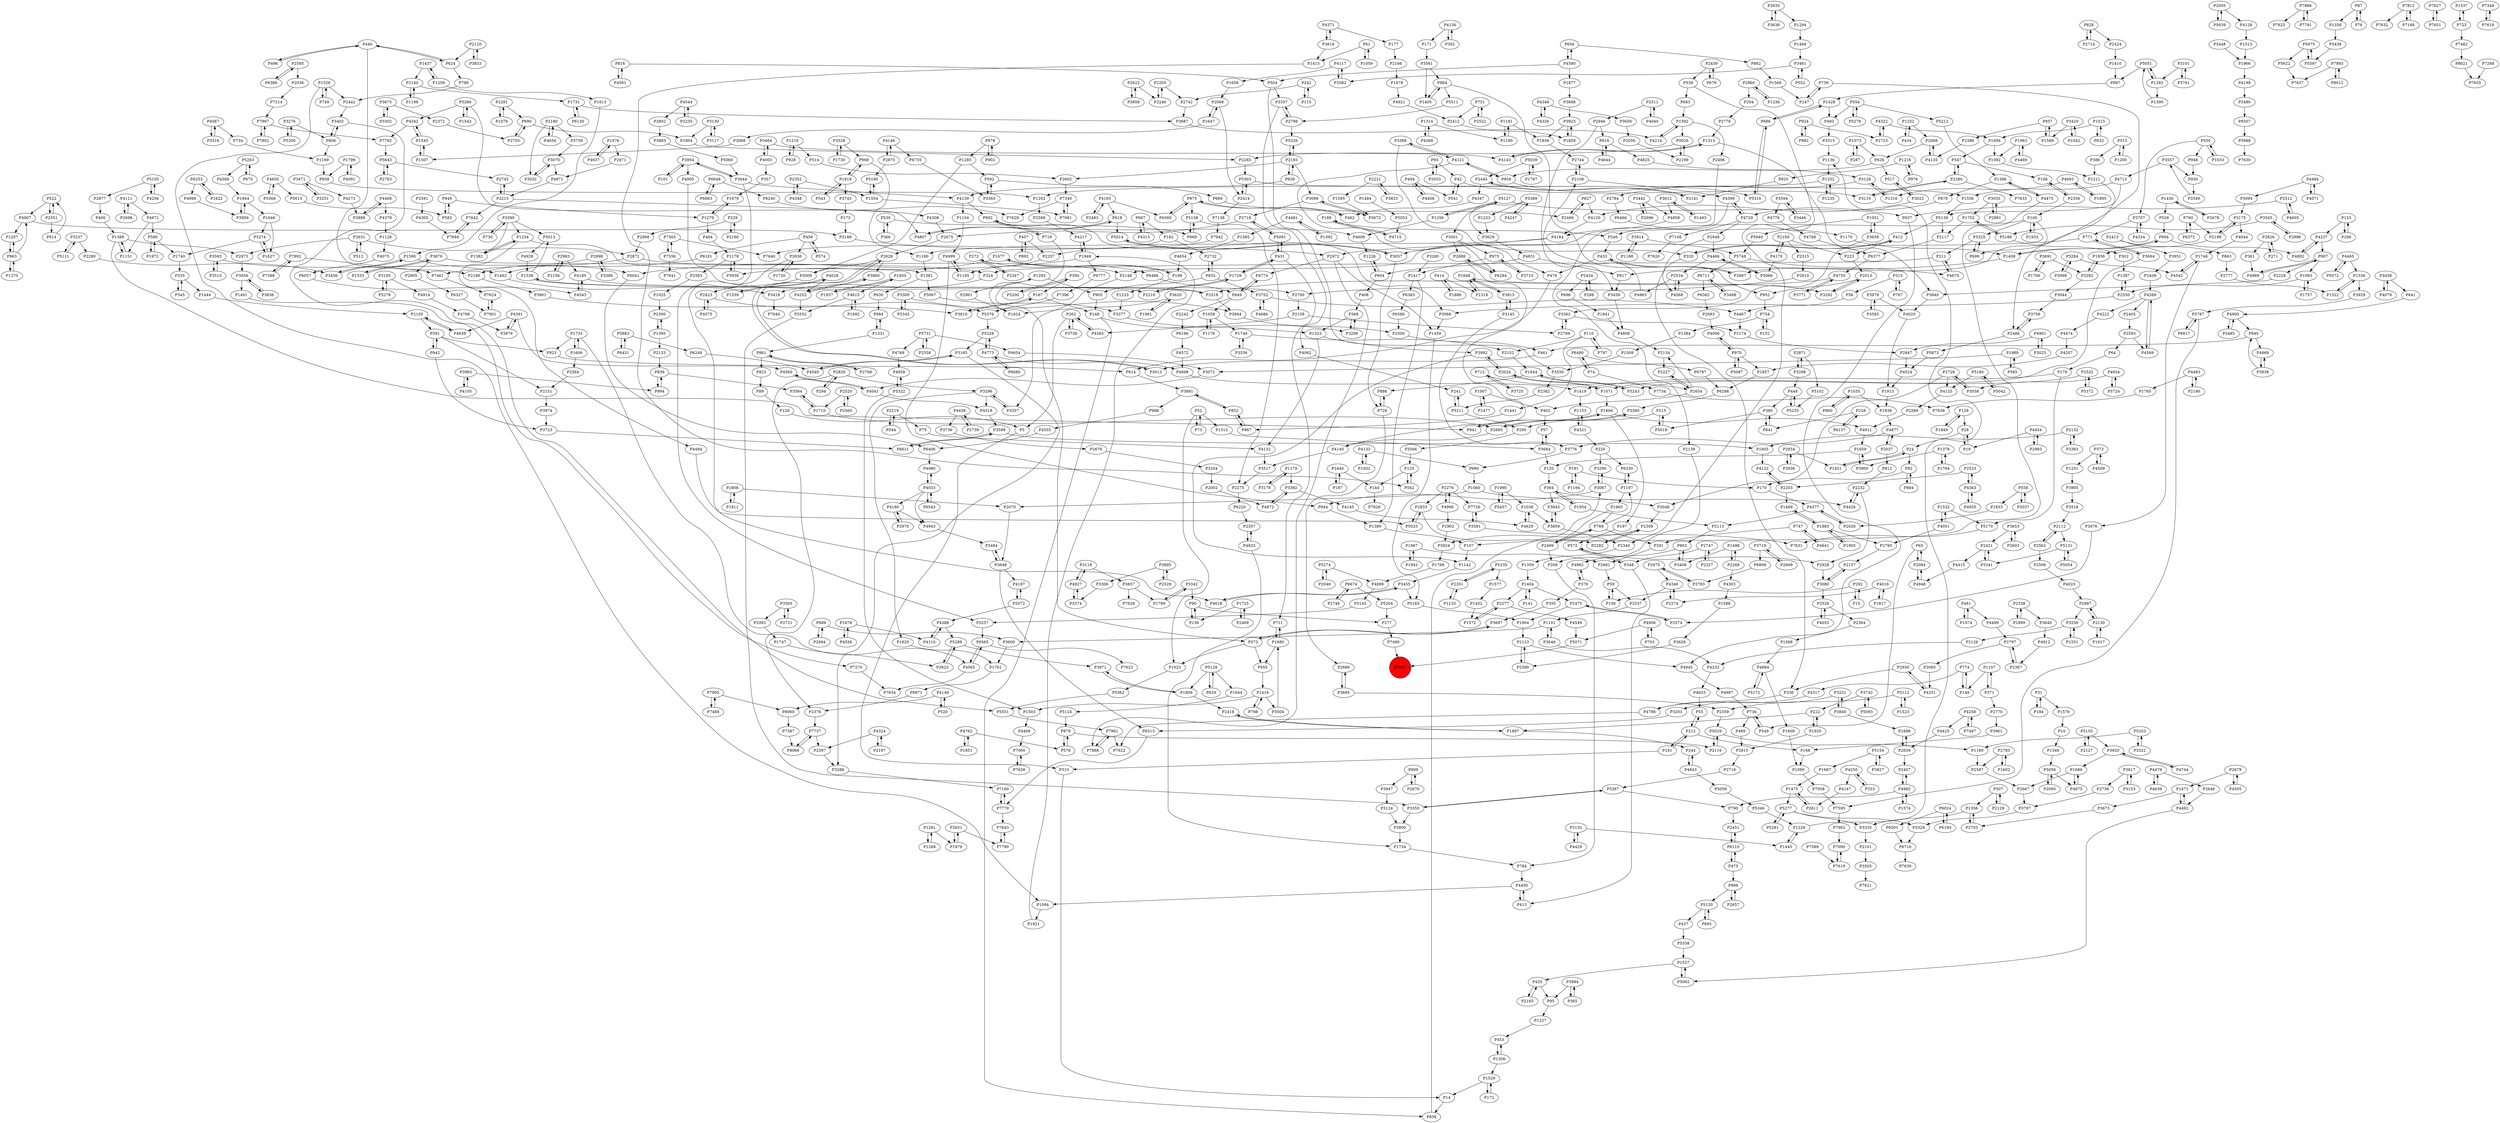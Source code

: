 digraph {
	P1428 -> P493
	P879 -> P2116
	P6507 -> P5988
	P1498 -> P3408
	P2442 -> P3402
	P968 -> P1180
	P4877 -> P2037
	P2072 -> P4197
	P2358 -> P100
	P1687 -> P1475
	P4962 -> P378
	P3761 -> P3101
	P1007 -> P2477
	P4133 -> P1932
	P4143 -> P1313
	P3992 -> P2024
	P2961 -> P1624
	P3165 -> P3288
	P504 -> P3337
	P89 -> P126
	P4466 -> P5066
	P5568 -> P4650
	P1223 -> P3629
	P1007 -> P402
	P839 -> P994
	P4321 -> P1153
	P1376 -> P1764
	P2523 -> P2203
	P2440 -> P144
	P4033 -> P4180
	P4197 -> P2072
	P2002 -> P4872
	P7901 -> P7624
	P1252 -> P434
	P14 -> P838
	P768 -> P1197
	P4020 -> P1913
	P504 -> P3550
	P1436 -> P526
	P3974 -> P3723
	P3857 -> P7628
	P2728 -> P4125
	P3648 -> P4197
	P4140 -> P3517
	P4871 -> P2215
	P2871 -> P3298
	P179 -> P5170
	P5062 -> P1527
	P1059 -> P61
	P4544 -> P2802
	P2930 -> P336
	P2108 -> P4399
	P481 -> P1074
	P3302 -> P3675
	P1322 -> P1536
	P1894 -> P197
	P335 -> P1444
	P2232 -> P2928
	P1993 -> P1757
	P4899 -> P5143
	P7905 -> P7488
	P3464 -> P4003
	P1731 -> P6130
	P2157 -> P3080
	P1809 -> P2418
	P420 -> P2165
	P2993 -> P4454
	P5087 -> P970
	P1404 -> P141
	P4831 -> P604
	P4117 -> P1658
	P1897 -> P2418
	P898 -> P2657
	P6298 -> P3380
	P1877 -> P3688
	P827 -> P2466
	P2551 -> P914
	P2423 -> P5376
	P2888 -> P6284
	P3504 -> P1680
	P1416 -> P3504
	P1605 -> P4122
	P4755 -> P3771
	P3594 -> P3446
	P728 -> P2666
	P618 -> P4807
	P3274 -> P1627
	P4349 -> P4326
	P2744 -> P2108
	P686 -> P5316
	P1710 -> P2695
	P5131 -> P5054
	P4650 -> P5568
	P3697 -> P573
	P912 -> P2232
	P4997 -> P736
	P2631 -> P2973
	P4637 -> P1976
	P4237 -> P907
	P3257 -> P6565
	P4575 -> P2423
	P1622 -> P6253
	P1734 -> P784
	P7340 -> P7629
	P1256 -> P4609
	P2414 -> P7138
	P5362 -> P5551
	P220 -> P3290
	P4798 -> P3879
	P4251 -> P2930
	P390 -> P167
	P2934 -> P1451
	P857 -> P2386
	P149 -> P774
	P320 -> P336
	P592 -> P669
	P100 -> P1933
	P952 -> P754
	P1058 -> P1748
	P2565 -> P2520
	P4481 -> P1585
	P2268 -> P1498
	P2340 -> P1359
	P2280 -> P547
	P2598 -> P4217
	P3442 -> P4858
	P4474 -> P4207
	P1259 -> P1437
	P4943 -> P3484
	P294 -> P2828
	P1725 -> P136
	P4524 -> P1913
	P3742 -> P5093
	P6586 -> P2500
	P4147 -> P2611
	P949 -> P1279
	P187 -> P2440
	P583 -> P949
	P6648 -> P6240
	P3418 -> P7644
	P2445 -> P2141
	P1576 -> P10
	P1316 -> P3128
	P630 -> P984
	P3455 -> P5165
	P4363 -> P2523
	P1857 -> P6298
	P5072 -> P4465
	P2005 -> P5639
	P4492 -> P1471
	P3390 -> P5013
	P3251 -> P3471
	P357 -> P1679
	P774 -> P4317
	P1659 -> P3900
	P1748 -> P2152
	P3938 -> P1178
	P1577 -> P1452
	P4773 -> P5228
	P573 -> P3697
	P541 -> P42
	P1281 -> P1979
	P2551 -> P522
	P4170 -> P2100
	P1181 -> P1839
	P1234 -> P1382
	P295 -> P3566
	P302 -> P1387
	P930 -> P3349
	P7734 -> P7636
	P15 -> P292
	P3448 -> P1966
	P3124 -> P3800
	P3836 -> P3056
	P4016 -> P2274
	P1532 -> P5170
	P469 -> P2815
	P1417 -> P1380
	P4149 -> P520
	P7886 -> P7625
	P4149 -> P8060
	P5066 -> P4466
	P3393 -> P1747
	P1627 -> P3274
	P6611 -> P3599
	P1382 -> P1234
	P6220 -> P2357
	P5059 -> P5346
	P924 -> P982
	P5552 -> P3355
	P768 -> P291
	P1405 -> P864
	P522 -> P4907
	P5200 -> P3276
	P771 -> P2972
	P1292 -> P1390
	P90 -> P136
	P580 -> P1972
	P2424 -> P1410
	P3566 -> P125
	P288 -> P2434
	P2282 -> P2308
	P712 -> P3725
	P390 -> P3200
	P7214 -> P7997
	P1107 -> P371
	P291 -> P2681
	P4388 -> P4110
	P3001 -> P6284
	P1617 -> P2130
	P2469 -> P1725
	P1268 -> P1281
	P4755 -> P2518
	P2783 -> P2587
	P2174 -> P2847
	P1094 -> P1921
	P2113 -> P803
	P1390 -> P5051
	P3044 -> P3756
	P4348 -> P2352
	P5105 -> P4256
	P3001 -> P2888
	P5015 -> P583
	P2611 -> P1475
	P1178 -> P2563
	P4185 -> P2700
	P82 -> P170
	P2117 -> P6377
	P624 -> P440
	P5975 -> P5622
	P924 -> P2723
	P2747 -> P348
	P958 -> P1202
	P4572 -> P4698
	P5154 -> P3827
	P2105 -> P591
	P4170 -> P5066
	P366 -> P530
	P1462 -> P3418
	P2875 -> P4146
	P1523 -> P5112
	P3374 -> P4927
	P153 -> P166
	P4436 -> P2739
	P4346 -> P2537
	P3710 -> P975
	P4945 -> P4997
	P2777 -> P1322
	P1895 -> P4693
	P909 -> P2670
	P2654 -> P2227
	P3035 -> P2891
	P5389 -> P4247
	P2180 -> P3032
	P3098 -> P2718
	P5883 -> P6249
	P695 -> P5120
	P4892 -> P4237
	P335 -> P345
	P7997 -> P7792
	P1073 -> P287
	P3833 -> P2120
	P5639 -> P2005
	P3594 -> P4776
	P3471 -> P4272
	P616 -> P4825
	P5731 -> P2558
	P2215 -> P4308
	P5 -> P310
	P7058 -> P7595
	P4774 -> P649
	P3771 -> P4755
	P3840 -> P3231
	P2718 -> P2675
	P2130 -> P2987
	P3480 -> P6507
	P2216 -> P1729
	P197 -> P572
	P1415 -> P542
	P5672 -> P3098
	P3256 -> P1551
	P573 -> P955
	P3617 -> P3153
	P414 -> P1886
	P2972 -> P1459
	P4033 -> P4080
	P1015 -> P1956
	P1748 -> P3536
	P1949 -> P6041
	P7997 -> P7802
	P4982 -> P2407
	P1252 -> P2069
	P3859 -> P2340
	P6383 -> P6586
	P1538 -> P5013
	P4580 -> P1877
	P4391 -> P3879
	P1015 -> P632
	P2523 -> P4363
	P1949 -> P6777
	P2973 -> P3056
	P3298 -> P448
	P2872 -> P1462
	P2439 -> P679
	P1170 -> P1408
	P1035 -> P860
	P3653 -> P2421
	P2522 -> P751
	P4877 -> P3776
	P3725 -> P712
	P892 -> P457
	P4222 -> P4474
	P1595 -> P5672
	P2558 -> P5731
	P7770 -> P7643
	P4565 -> P6565
	P1677 -> P199
	P3752 -> P4467
	P2308 -> P2282
	P6330 -> P1197
	P1176 -> P1058
	P28 -> P19
	P402 -> P57
	P144 -> P7626
	P3420 -> P1589
	P1545 -> P4342
	P5172 -> P4884
	P1226 -> P604
	P4321 -> P220
	P683 -> P1592
	P1408 -> P904
	P1416 -> P798
	P4091 -> P1799
	P6480 -> P74
	P790 -> P2451
	P1313 -> P4143
	P3485 -> P4900
	P768 -> P2499
	P3342 -> P90
	P1883 -> P1905
	P2698 -> P4111
	P526 -> P904
	P494 -> P4408
	P7396 -> P5376
	P1536 -> P1322
	P5266 -> P4807
	P7556 -> P7641
	P3743 -> P173
	P2205 -> P2742
	P5289 -> P3971
	P456 -> P6181
	P3838 -> P4869
	P4326 -> P4349
	P2277 -> P1572
	P970 -> P4006
	P546 -> P433
	P52 -> P1023
	P5988 -> P7630
	P878 -> P4729
	P2215 -> P7642
	P1452 -> P1572
	P2602 -> P7340
	P7812 -> P7632
	P692 -> P719
	P686 -> P1428
	P1624 -> P1293
	P948 -> P930
	P1285 -> P3009
	P4003 -> P357
	P6711 -> P3498
	P167 -> P3816
	P1313 -> P3940
	P3322 -> P5203
	P3827 -> P5154
	P5622 -> P7637
	P1169 -> P958
	P4322 -> P1956
	P220 -> P6330
	P5565 -> P592
	P5102 -> P5233
	P5975 -> P5597
	P1408 -> P817
	P5165 -> P1904
	P591 -> P942
	P4468 -> P3889
	P2550 -> P3066
	P2716 -> P3367
	P1503 -> P4409
	P1592 -> P5026
	P110 -> P797
	P1590 -> P3456
	P2587 -> P2667
	P24 -> P1451
	P1799 -> P4091
	P7627 -> P7651
	P5093 -> P3742
	P3561 -> P864
	P2414 -> P5303
	P4023 -> P2987
	P5180 -> P4125
	P2100 -> P223
	P3368 -> P4121
	P4927 -> P3118
	P1976 -> P4637
	P1648 -> P3815
	P3057 -> P728
	P4051 -> P2795
	P2190 -> P4483
	P754 -> P152
	P2520 -> P1710
	P1356 -> P3335
	P1356 -> P2703
	P4121 -> P3368
	P4121 -> P956
	P3900 -> P1659
	P6480 -> P6787
	P4481 -> P1392
	P988 -> P4555
	P1331 -> P984
	P2095 -> P5056
	P73 -> P52
	P5091 -> P431
	P3392 -> P4145
	P3128 -> P2784
	P4006 -> P970
	P3383 -> P2132
	P2407 -> P4982
	P3895 -> P2529
	P2072 -> P4388
	P550 -> P3707
	P2276 -> P2833
	P4122 -> P2203
	P550 -> P948
	P215 -> P5018
	P272 -> P2347
	P3456 -> P1590
	P3623 -> P5289
	P852 -> P867
	P3280 -> P1417
	P1179 -> P3178
	P364 -> P3048
	P1606 -> P1733
	P31 -> P184
	P7791 -> P7886
	P3296 -> P3357
	P2037 -> P4877
	P182 -> P2732
	P2180 -> P3759
	P1513 -> P1966
	P3446 -> P3594
	P1417 -> P6383
	P1035 -> P1838
	P558 -> P1833
	P4901 -> P3025
	P3402 -> P5551
	P199 -> P1677
	P1537 -> P723
	P6377 -> P4755
	P1820 -> P1761
	P4346 -> P2274
	P2738 -> P3797
	P4927 -> P3374
	P2126 -> P4233
	P3565 -> P3393
	P2140 -> P1731
	P624 -> P799
	P3646 -> P1101
	P1507 -> P1545
	P6560 -> P875
	P4670 -> P211
	P2675 -> P2628
	P3859 -> P3843
	P2165 -> P420
	P2315 -> P2810
	P262 -> P3738
	P1730 -> P3528
	P4469 -> P1963
	P1920 -> P222
	P2872 -> P2148
	P4252 -> P5552
	P6057 -> P4543
	P2357 -> P4833
	P861 -> P823
	P4540 -> P3165
	P4969 -> P907
	P4467 -> P2174
	P4475 -> P1396
	P3118 -> P3857
	P530 -> P969
	P433 -> P479
	P2971 -> P4871
	P2728 -> P3558
	P1256 -> P5127
	P3905 -> P3518
	P816 -> P4591
	P368 -> P1323
	P5303 -> P1556
	P7905 -> P8060
	P2802 -> P3883
	P2696 -> P3442
	P6253 -> P1622
	P6680 -> P4773
	P2300 -> P1395
	P1702 -> P5186
	P355 -> P3697
	P1731 -> P3687
	P4436 -> P3736
	P1819 -> P3743
	P7902 -> P7090
	P1768 -> P4899
	P2327 -> P2747
	P939 -> P2193
	P242 -> P2742
	P2703 -> P1356
	P816 -> P504
	P3117 -> P3130
	P5042 -> P5180
	P4776 -> P4768
	P1747 -> P3623
	P616 -> P4644
	P3067 -> P944
	P3282 -> P1836
	P5155 -> P3920
	P5111 -> P3237
	P2603 -> P3653
	P4105 -> P3983
	P2654 -> P2134
	P2718 -> P5091
	P3954 -> P101
	P8066 -> P7737
	P5284 -> P4542
	P6372 -> P760
	P1761 -> P6871
	P4825 -> P3128
	P4391 -> P4638
	P4999 -> P1195
	P4313 -> P667
	P3658 -> P3362
	P942 -> P591
	P1954 -> P364
	P1358 -> P5438
	P2134 -> P2227
	P3719 -> P6808
	P1259 -> P1613
	P2676 -> P3204
	P530 -> P366
	P2512 -> P4605
	P5190 -> P1554
	P292 -> P15
	P547 -> P186
	P3461 -> P552
	P1092 -> P1211
	P6777 -> P7396
	P1746 -> P4542
	P3646 -> P4233
	P799 -> P2442
	P1179 -> P3392
	P751 -> P2522
	P184 -> P31
	P1384 -> P1509
	P6674 -> P2746
	P2894 -> P689
	P128 -> P28
	P656 -> P862
	P3036 -> P1720
	P1389 -> P1151
	P3056 -> P1491
	P3616 -> P4371
	P4041 -> P4560
	P1692 -> P4615
	P1678 -> P4921
	P626 -> P517
	P2705 -> P690
	P1894 -> P941
	P4833 -> P1734
	P1961 -> P3620
	P739 -> P147
	P42 -> P3110
	P1235 -> P1332
	P4583 -> P262
	P2666 -> P3695
	P6431 -> P5883
	P440 -> P496
	P4125 -> P2589
	P1437 -> P2140
	P1471 -> P3673
	P554 -> P493
	P689 -> P3600
	P2423 -> P4575
	P277 -> P7490
	P3951 -> P2408
	P719 -> P573
	P1044 -> P5124
	P4556 -> P1676
	P5597 -> P5975
	P1509 -> P3550
	P4120 -> P4164
	P5112 -> P2359
	P3545 -> P2996
	P1658 -> P2068
	P4409 -> P7060
	P7160 -> P7770
	P87 -> P1358
	P448 -> P380
	P65 -> P549
	P3691 -> P1706
	P412 -> P223
	P4773 -> P6680
	P7565 -> P7556
	P4033 -> P4943
	P1956 -> P1092
	P862 -> P1566
	P378 -> P4962
	P8021 -> P7635
	P461 -> P3013
	P4256 -> P5105
	P1416 -> P1503
	P3947 -> P3124
	P3001 -> P975
	P7642 -> P7694
	P5748 -> P6711
	P861 -> P2768
	P74 -> P6480
	P3094 -> P3175
	P923 -> P614
	P3924 -> P1768
	P2563 -> P1025
	P1956 -> P547
	P728 -> P886
	P7812 -> P7168
	P3342 -> P1789
	P723 -> P7482
	P4633 -> P55
	P7348 -> P7618
	P5056 -> P4675
	P4484 -> P4071
	P7726 -> P3581
	P2628 -> P3860
	P1680 -> P711
	P2635 -> P3636
	P4544 -> P2235
	P5277 -> P3329
	P191 -> P1194
	P7888 -> P7961
	P5051 -> P997
	P4250 -> P253
	P2631 -> P512
	P52 -> P73
	P3110 -> P2280
	P3684 -> P120
	P2798 -> P3337
	P2280 -> P7633
	P1920 -> P2815
	P3961 -> P168
	P1468 -> P3461
	P5071 -> P7617
	P413 -> P4450
	P2975 -> P3783
	P5203 -> P1189
	P4128 -> P1513
	P365 -> P3984
	P5511 -> P2798
	P3292 -> P2013
	P5155 -> P2127
	P1559 -> P4028
	P4342 -> P7792
	P7886 -> P7791
	P3979 -> P3585
	P2180 -> P4656
	P736 -> P549
	P3175 -> P4044
	P2486 -> P5873
	P4075 -> P6057
	P10 -> P1349
	P734 -> P1169
	P4713 -> P1556
	P1498 -> P2268
	P4568 -> P2534
	P1733 -> P4565
	P3118 -> P4927
	P244 -> P4843
	P2158 -> P4583
	P2593 -> P64
	P4934 -> P3558
	P2739 -> P4436
	P3891 -> P988
	P2776 -> P1313
	P4347 -> P462
	P1060 -> P4426
	P2574 -> P2475
	P4269 -> P4222
	P4639 -> P4479
	P774 -> P149
	P841 -> P380
	P5091 -> P2718
	P515 -> P1200
	P5228 -> P4773
	P907 -> P4969
	P904 -> P4892
	P3857 -> P1789
	P6716 -> P7639
	P2898 -> P3386
	P2140 -> P1198
	P2622 -> P3958
	P4591 -> P816
	P3274 -> P1740
	P5281 -> P5277
	P1590 -> P1462
	P6513 -> P7770
	P6648 -> P6663
	P5731 -> P4769
	P2193 -> P3098
	P315 -> P56
	P5105 -> P2877
	P171 -> P3561
	P3983 -> P994
	P4858 -> P4164
	P186 -> P2358
	P3707 -> P4334
	P1107 -> P149
	P1285 -> P592
	P2593 -> P4569
	P2511 -> P2946
	P5438 -> P5597
	P5277 -> P5281
	P4565 -> P7634
	P5322 -> P1503
	P5724 -> P4934
	P4609 -> P1226
	P2483 -> P4165
	P2591 -> P4305
	P1445 -> P1229
	P2635 -> P1294
	P2589 -> P4911
	P4958 -> P5322
	P1197 -> P1965
	P3940 -> P4020
	P1236 -> P2960
	P4067 -> P3316
	P3080 -> P2157
	P4258 -> P4425
	P550 -> P1033
	P4807 -> P618
	P5029 -> P1189
	P4955 -> P4363
	P448 -> P5233
	P147 -> P739
	P1202 -> P2598
	P1679 -> P1279
	P2013 -> P952
	P3752 -> P4686
	P4040 -> P2511
	P3032 -> P3070
	P3367 -> P3355
	P543 -> P1819
	P6654 -> P3072
	P2828 -> P294
	P2714 -> P828
	P324 -> P3418
	P1729 -> P431
	P2987 -> P3256
	P4165 -> P6560
	P3237 -> P2290
	P5025 -> P2833
	P1180 -> P1381
	P994 -> P839
	P2352 -> P1554
	P3694 -> P5243
	P2421 -> P3341
	P93 -> P42
	P5056 -> P2095
	P1894 -> P4911
	P400 -> P1389
	P1294 -> P1468
	P1437 -> P1259
	P3984 -> P95
	P2987 -> P2130
	P3368 -> P320
	P3914 -> P5748
	P5112 -> P1523
	P3815 -> P1648
	P2268 -> P4303
	P1292 -> P5051
	P4041 -> P4318
	P2948 -> P4568
	P2386 -> P4135
	P860 -> P1035
	P1469 -> P1883
	P2500 -> P461
	P7556 -> P7565
	P626 -> P956
	P817 -> P3459
	P3653 -> P2603
	P100 -> P5325
	P2372 -> P2705
	P1989 -> P3072
	P2132 -> P1605
	P1326 -> P749
	P4247 -> P5389
	P784 -> P4450
	P3616 -> P1415
	P1306 -> P453
	P2667 -> P3797
	P4928 -> P1538
	P1538 -> P2518
	P6253 -> P4998
	P2197 -> P4324
	P3195 -> P4914
	P3066 -> P1459
	P2193 -> P939
	P1543 -> P5266
	P1648 -> P1318
	P3128 -> P1316
	P522 -> P2551
	P1451 -> P24
	P3067 -> P3290
	P76 -> P87
	P6466 -> P1170
	P1126 -> P4075
	P320 -> P412
	P591 -> P2151
	P4111 -> P2698
	P2562 -> P2112
	P573 -> P1023
	P5026 -> P2283
	P3458 -> P4079
	P3290 -> P3067
	P2960 -> P1236
	P1293 -> P905
	P3085 -> P4251
	P2198 -> P3175
	P2005 -> P4128
	P2351 -> P1133
	P1441 -> P867
	P315 -> P767
	P153 -> P4237
	P1104 -> P4999
	P978 -> P902
	P1181 -> P1190
	P2367 -> P2797
	P3377 -> P3206
	P3673 -> P2703
	P272 -> P6486
	P2405 -> P2593
	P3558 -> P2728
	P2024 -> P1071
	P1033 -> P550
	P2228 -> P3940
	P3956 -> P1944
	P456 -> P574
	P3025 -> P4901
	P2082 -> P4117
	P3687 -> P4214
	P2970 -> P4180
	P5051 -> P1292
	P4028 -> P4252
	P110 -> P2152
	P4494 -> P5025
	P939 -> P4139
	P1592 -> P2496
	P1323 -> P4132
	P4906 -> P5071
	P494 -> P541
	P1592 -> P4214
	P3825 -> P2221
	P2257 -> P1195
	P3057 -> P5014
	P5120 -> P695
	P949 -> P583
	P898 -> P5120
	P6817 -> P5787
	P7589 -> P7619
	P3296 -> P1820
	P3098 -> P5672
	P287 -> P1073
	P3876 -> P2905
	P2768 -> P861
	P2797 -> P2367
	P3505 -> P7621
	P1585 -> P4654
	P222 -> P1897
	P2679 -> P1471
	P4808 -> P2134
	P1545 -> P1507
	P2308 -> P3924
	P5211 -> P241
	P4907 -> P3188
	P3675 -> P2372
	P2100 -> P2315
	P2670 -> P909
	P2723 -> P4322
	P5389 -> P3629
	P2242 -> P6196
	P5014 -> P3057
	P4269 -> P2405
	P614 -> P3891
	P5139 -> P2117
	P3068 -> P1507
	P749 -> P1326
	P6130 -> P1731
	P1648 -> P3292
	P2678 -> P1436
	P592 -> P5565
	P970 -> P1857
	P2290 -> P3456
	P2048 -> P5274
	P3132 -> P1445
	P6871 -> P2376
	P1686 -> P4675
	P1151 -> P1389
	P3296 -> P4318
	P262 -> P4583
	P3876 -> P324
	P2024 -> P3992
	P4111 -> P4671
	P699 -> P5325
	P2068 -> P1647
	P803 -> P3408
	P3648 -> P3484
	P4569 -> P4269
	P6240 -> P7629
	P2783 -> P1602
	P1404 -> P2475
	P4901 -> P2847
	P120 -> P364
	P223 -> P2013
	P6711 -> P6362
	P4884 -> P5172
	P7270 -> P7634
	P2695 -> P4140
	P7268 -> P7635
	P606 -> P1169
	P3843 -> P3859
	P2960 -> P204
	P2518 -> P3944
	P1944 -> P3956
	P6041 -> P6406
	P5274 -> P2048
	P212 -> P55
	P4479 -> P4639
	P4003 -> P3464
	P2520 -> P2565
	P115 -> P242
	P3688 -> P3923
	P520 -> P4149
	P2518 -> P1538
	P56 -> P4467
	P3315 -> P1136
	P3695 -> P2666
	P6137 -> P228
	P166 -> P153
	P1967 -> P2681
	P7961 -> P7622
	P2639 -> P2407
	P606 -> P3402
	P507 -> P2129
	P4156 -> P171
	P679 -> P2439
	P3178 -> P1179
	P4729 -> P2948
	P2795 -> P2157
	P3640 -> P4912
	P4233 -> P4633
	P2550 -> P1387
	P4912 -> P2367
	P3599 -> P6611
	P310 -> P14
	P747 -> P4641
	P204 -> P2776
	P7694 -> P7642
	P2186 -> P3901
	P3617 -> P2738
	P1972 -> P580
	P1532 -> P4051
	P4146 -> P6735
	P969 -> P5138
	P2508 -> P4023
	P7061 -> P7340
	P852 -> P3891
	P211 -> P4670
	P1189 -> P2587
	P3101 -> P3761
	P5124 -> P879
	P5940 -> P5748
	P4914 -> P4798
	P75 -> P4132
	P1190 -> P1181
	P5873 -> P4524
	P1211 -> P2486
	P4067 -> P734
	P1921 -> P1949
	P3188 -> P2972
	P1315 -> P3684
	P4483 -> P1765
	P2219 -> P544
	P667 -> P182
	P760 -> P2198
	P6110 -> P475
	P1234 -> P4494
	P2108 -> P2744
	P3237 -> P5111
	P3282 -> P3044
	P172 -> P1529
	P554 -> P5279
	P3048 -> P2308
	P3195 -> P5278
	P2946 -> P3459
	P4408 -> P494
	P1646 -> P3274
	P95 -> P1227
	P604 -> P1226
	P574 -> P456
	P3691 -> P3282
	P3620 -> P1624
	P3838 -> P840
	P618 -> P5014
	P6565 -> P4565
	P840 -> P461
	P515 -> P386
	P2534 -> P4568
	P1574 -> P4982
	P4053 -> P2526
	P1804 -> P2283
	P1234 -> P1381
	P5211 -> P295
	P1746 -> P3076
	P2534 -> P4963
	P6110 -> P2451
	P7892 -> P7388
	P2084 -> P65
	P723 -> P1537
	P4729 -> P4399
	P52 -> P1315
	P5154 -> P1687
	P5289 -> P3623
	P2130 -> P1617
	P364 -> P1954
	P2763 -> P5643
	P2679 -> P4505
	P3362 -> P2769
	P253 -> P4250
	P3883 -> P5060
	P2056 -> P2199
	P5128 -> P1044
	P2440 -> P187
	P1101 -> P3600
	P2227 -> P2654
	P2439 -> P539
	P3891 -> P852
	P408 -> P368
	P1937 -> P1850
	P42 -> P541
	P1251 -> P3905
	P3564 -> P1710
	P875 -> P462
	P2221 -> P1595
	P4121 -> P479
	P1551 -> P3256
	P3329 -> P6716
	P3022 -> P4120
	P1965 -> P768
	P1963 -> P4469
	P5060 -> P3644
	P414 -> P1318
	P3581 -> P7726
	P1153 -> P4321
	P3517 -> P2275
	P4117 -> P2082
	P2123 -> P4945
	P126 -> P5
	P2120 -> P624
	P364 -> P3843
	P2198 -> P1836
	P5243 -> P1644
	P914 -> P522
	P547 -> P2280
	P3130 -> P1804
	P7060 -> P7638
	P179 -> P1419
	P984 -> P1331
	P4199 -> P3480
	P864 -> P5511
	P4214 -> P1592
	P1227 -> P453
	P1071 -> P1894
	P7482 -> P8021
	P1572 -> P2277
	P1216 -> P925
	P3984 -> P365
	P4650 -> P5015
	P689 -> P2894
	P110 -> P1441
	P2026 -> P4377
	P2193 -> P2602
	P907 -> P1993
	P580 -> P1740
	P1789 -> P3342
	P59 -> P2537
	P215 -> P295
	P7497 -> P4258
	P371 -> P2770
	P5026 -> P2199
	P2105 -> P4638
	P1904 -> P2123
	P496 -> P440
	P2123 -> P2390
	P4549 -> P5071
	P1306 -> P1529
	P649 -> P2242
	P3923 -> P1839
	P907 -> P2228
	P909 -> P3947
	P3341 -> P2421
	P823 -> P89
	P3013 -> P2628
	P4644 -> P616
	P101 -> P3954
	P5278 -> P3195
	P453 -> P1306
	P1396 -> P4475
	P2828 -> P2376
	P2274 -> P4346
	P2445 -> P4347
	P857 -> P1589
	P5186 -> P1702
	P2975 -> P4346
	P3889 -> P4468
	P4768 -> P6377
	P3357 -> P3296
	P4139 -> P692
	P1527 -> P5062
	P7595 -> P7902
	P4145 -> P4629
	P7387 -> P8066
	P4638 -> P2105
	P82 -> P884
	P1419 -> P1153
	P3600 -> P1761
	P5322 -> P4958
	P2486 -> P3756
	P5372 -> P2532
	P3929 -> P5787
	P7090 -> P7619
	P1849 -> P128
	P2364 -> P1568
	P2408 -> P4269
	P4454 -> P2993
	P1644 -> P886
	P4165 -> P618
	P4499 -> P2797
	P3528 -> P1730
	P649 -> P1058
	P2276 -> P7726
	P3515 -> P3593
	P4831 -> P817
	P5316 -> P686
	P2376 -> P7737
	P4693 -> P1895
	P1676 -> P4110
	P4963 -> P2108
	P3355 -> P3367
	P2466 -> P827
	P4371 -> P177
	P1609 -> P1090
	P798 -> P1416
	P1195 -> P4999
	P1527 -> P420
	P902 -> P978
	P1090 -> P7058
	P2412 -> P1859
	P1680 -> P955
	P2156 -> P2983
	P1932 -> P4133
	P667 -> P4313
	P1025 -> P2300
	P3256 -> P2126
	P4080 -> P4033
	P6735 -> P5565
	P3719 -> P2669
	P1178 -> P3938
	P5186 -> P302
	P3200 -> P390
	P5787 -> P7595
	P4399 -> P2138
	P2810 -> P2700
	P1886 -> P414
	P7892 -> P7461
	P4905 -> P2216
	P3536 -> P1748
	P1566 -> P147
	P2871 -> P5102
	P6386 -> P2585
	P440 -> P624
	P1293 -> P2961
	P4305 -> P7694
	P7624 -> P7901
	P730 -> P3390
	P703 -> P4906
	P1136 -> P1332
	P3658 -> P1051
	P177 -> P2166
	P3612 -> P1493
	P475 -> P898
	P692 -> P4609
	P5389 -> P1223
	P7490 -> P7617
	P956 -> P5316
	P2421 -> P4415
	P8060 -> P7387
	P4342 -> P1545
	P4318 -> P3599
	P5228 -> P3165
	P3684 -> P57
	P4729 -> P7108
	P371 -> P1107
	P4990 -> P2276
	P1436 -> P2678
	P4872 -> P3392
	P4207 -> P1857
	P241 -> P5211
	P2215 -> P2745
	P348 -> P572
	P2826 -> P361
	P3076 -> P2574
	P1207 -> P963
	P879 -> P578
	P475 -> P6110
	P2359 -> P5029
	P3979 -> P4020
	P2877 -> P400
	P2695 -> P3380
	P3498 -> P6711
	P1954 -> P2113
	P3944 -> P2500
	P457 -> P892
	P4165 -> P2483
	P2646 -> P4492
	P4272 -> P3889
	P1395 -> P2133
	P4686 -> P3752
	P1979 -> P2651
	P760 -> P6372
	P1060 -> P2070
	P457 -> P2257
	P5274 -> P4899
	P2100 -> P4170
	P3145 -> P3776
	P1051 -> P5940
	P2833 -> P2282
	P348 -> P413
	P1318 -> P1648
	P1229 -> P1445
	P7651 -> P7627
	P2669 -> P3719
	P1133 -> P2351
	P1729 -> P2216
	P188 -> P546
	P4258 -> P7497
	P3080 -> P2526
	P4454 -> P19
	P1554 -> P5190
	P1799 -> P958
	P4164 -> P1180
	P3971 -> P1809
	P1710 -> P3564
	P2972 -> P7888
	P3392 -> P4872
	P3362 -> P2174
	P1993 -> P2550
	P1038 -> P4629
	P2833 -> P5025
	P2281 -> P1078
	P4786 -> P7622
	P6196 -> P4572
	P5131 -> P3341
	P2276 -> P4990
	P6543 -> P4033
	P1556 -> P5139
	P1381 -> P630
	P3204 -> P2002
	P3035 -> P1702
	P5279 -> P554
	P4252 -> P3860
	P2203 -> P4122
	P188 -> P4715
	P1787 -> P5039
	P905 -> P148
	P1613 -> P1590
	P4349 -> P3656
	P2148 -> P3357
	P5138 -> P2275
	P1859 -> P3923
	P933 -> P2732
	P1491 -> P7270
	P7893 -> P8012
	P4998 -> P3956
	P2887 -> P433
	P6193 -> P6024
	P1326 -> P1094
	P2203 -> P1469
	P2728 -> P3048
	P797 -> P110
	P368 -> P3206
	P373 -> P1251
	P3557 -> P4713
	P554 -> P5212
	P6406 -> P4080
	P2742 -> P3687
	P4589 -> P1944
	P5053 -> P4715
	P1942 -> P1967
	P4921 -> P2412
	P4016 -> P1817
	P4629 -> P1038
	P2280 -> P3110
	P6024 -> P6501
	P2397 -> P3288
	P199 -> P1233
	P2905 -> P6327
	P5338 -> P1527
	P2496 -> P2148
	P2151 -> P3974
	P2537 -> P1101
	P336 -> P4786
	P944 -> P1380
	P59 -> P156
	P3153 -> P3617
	P978 -> P1285
	P4250 -> P4147
	P1197 -> P6330
	P3675 -> P3302
	P4615 -> P1692
	P4071 -> P4484
	P1475 -> P2611
	P2902 -> P3924
	P2221 -> P3825
	P3231 -> P3203
	P3459 -> P4808
	P2084 -> P4948
	P963 -> P4907
	P656 -> P4580
	P3471 -> P3251
	P61 -> P1415
	P4324 -> P2397
	P3300 -> P5345
	P2948 -> P4466
	P1602 -> P2783
	P544 -> P2219
	P3742 -> P222
	P4907 -> P1207
	P5263 -> P4589
	P1194 -> P191
	P2132 -> P3383
	P3694 -> P771
	P3561 -> P1405
	P3518 -> P2112
	P3072 -> P4041
	P1725 -> P2469
	P1216 -> P976
	P464 -> P1178
	P3288 -> P7160
	P2138 -> P208
	P2983 -> P2156
	P1765 -> P7636
	P19 -> P28
	P4948 -> P2084
	P2972 -> P4774
	P2499 -> P208
	P433 -> P2887
	P514 -> P2602
	P7618 -> P7348
	P6808 -> P3783
	P170 -> P4377
	P7802 -> P7997
	P3402 -> P606
	P3901 -> P3816
	P1808 -> P2070
	P1380 -> P107
	P1976 -> P2971
	P3276 -> P606
	P690 -> P2705
	P747 -> P291
	P4466 -> P2534
	P125 -> P144
	P1811 -> P1808
	P1314 -> P4368
	P3367 -> P790
	P1323 -> P3992
	P228 -> P841
	P1270 -> P963
	P4671 -> P1151
	P373 -> P4509
	P5263 -> P675
	P2112 -> P2562
	P1392 -> P4481
	P4505 -> P2679
	P2928 -> P3080
	P4133 -> P980
	P2526 -> P2364
	P3380 -> P2695
	P4560 -> P4041
	P1819 -> P543
	P1588 -> P3626
	P173 -> P3188
	P1071 -> P2024
	P2564 -> P2151
	P3876 -> P1533
	P7643 -> P7790
	P3629 -> P4831
	P4843 -> P5059
	P4180 -> P2970
	P968 -> P1819
	P2070 -> P3648
	P7792 -> P5643
	P7488 -> P7905
	P479 -> P614
	P7961 -> P7888
	P3355 -> P3800
	P3484 -> P3648
	P803 -> P4962
	P1210 -> P928
	P345 -> P335
	P2746 -> P6674
	P2347 -> P272
	P2275 -> P6220
	P2129 -> P507
	P57 -> P3684
	P3626 -> P2390
	P4450 -> P1094
	P1990 -> P5457
	P1702 -> P2117
	P4363 -> P4955
	P7138 -> P7942
	P980 -> P1060
	P5643 -> P2763
	P3455 -> P4618
	P976 -> P1216
	P4051 -> P1532
	P2654 -> P402
	P2770 -> P3961
	P3759 -> P3070
	P637 -> P4945
	P4618 -> P3455
	P431 -> P5091
	P517 -> P3022
	P572 -> P2928
	P1389 -> P941
	P2585 -> P2036
	P4906 -> P703
	P1038 -> P3859
	P2160 -> P229
	P2338 -> P1899
	P1389 -> P2973
	P440 -> P2186
	P3656 -> P2056
	P211 -> P324
	P928 -> P1210
	P136 -> P90
	P1078 -> P2281
	P875 -> P5138
	P1529 -> P14
	P5143 -> P3257
	P4483 -> P2190
	P55 -> P212
	P4656 -> P2180
	P222 -> P1920
	P3316 -> P4067
	P3840 -> P1688
	P93 -> P2053
	P378 -> P355
	P632 -> P1015
	P2732 -> P933
	P456 -> P3036
	P181 -> P310
	P3860 -> P4252
	P4615 -> P5552
	P591 -> P923
	P1074 -> P481
	P2036 -> P7214
	P2451 -> P6110
	P5325 -> P699
	P1850 -> P4615
	P2037 -> P912
	P1966 -> P4199
	P982 -> P924
	P5127 -> P637
	P4654 -> P199
	P31 -> P1576
	P3958 -> P2622
	P4033 -> P6543
	P3783 -> P2975
	P975 -> P1417
	P181 -> P212
	P167 -> P148
	P3442 -> P2696
	P4426 -> P2232
	P828 -> P2424
	P2828 -> P3296
	P242 -> P115
	P4399 -> P4729
	P2141 -> P2445
	P2747 -> P2327
	P4425 -> P2639
	P1676 -> P4556
	P4492 -> P5062
	P2631 -> P2872
	P4773 -> P4698
	P2700 -> P2158
	P3895 -> P3306
	P578 -> P879
	P4999 -> P944
	P5128 -> P1809
	P191 -> P170
	P4377 -> P2113
	P5376 -> P5228
	P3206 -> P368
	P2477 -> P1007
	P970 -> P5087
	P1647 -> P3068
	P5039 -> P1787
	P493 -> P3315
	P5643 -> P2745
	P754 -> P1384
	P558 -> P5037
	P4990 -> P2902
	P4237 -> P4892
	P228 -> P6137
	P1475 -> P5277
	P1200 -> P515
	P5139 -> P412
	P1410 -> P997
	P2934 -> P2936
	P431 -> P1729
	P4371 -> P3616
	P2219 -> P75
	P3776 -> P980
	P712 -> P2654
	P229 -> P2968
	P3276 -> P5200
	P2681 -> P59
	P2382 -> P5211
	P3620 -> P1961
	P827 -> P4120
	P696 -> P1841
	P5277 -> P3335
	P5748 -> P4670
	P5266 -> P1543
	P2277 -> P4549
	P2352 -> P4348
	P3914 -> P1188
	P4217 -> P1949
	P1493 -> P3612
	P933 -> P3752
	P5120 -> P437
	P3009 -> P2423
	P1897 -> P244
	P2499 -> P768
	P2532 -> P5372
	P128 -> P1849
	P262 -> P5
	P4671 -> P580
	P1706 -> P3691
	P1188 -> P3914
	P5029 -> P2116
	P5203 -> P3322
	P875 -> P6560
	P6362 -> P2093
	P380 -> P841
	P3723 -> P6611
	P3644 -> P3954
	P3738 -> P262
	P1808 -> P1811
	P2390 -> P2123
	P6284 -> P2888
	P2797 -> P3085
	P2511 -> P4040
	P3923 -> P1859
	P5037 -> P558
	P863 -> P2777
	P955 -> P1416
	P736 -> P469
	P168 -> P1090
	P5180 -> P5042
	P4269 -> P4569
	P4475 -> P107
	P975 -> P3710
	P2968 -> P2872
	P1883 -> P1469
	P5335 -> P1577
	P3130 -> P3117
	P1042 -> P3420
	P3557 -> P930
	P4465 -> P1536
	P3056 -> P3836
	P437 -> P5338
	P1644 -> P5243
	P5039 -> P2445
	P7565 -> P7640
	P5226 -> P2193
	P1764 -> P1376
	P4641 -> P747
	P4698 -> P1419
	P2826 -> P271
	P3337 -> P2798
	P1331 -> P861
	P4833 -> P2357
	P3458 -> P641
	P1332 -> P1235
	P2651 -> P7790
	P5266 -> P4342
	P3165 -> P4540
	P3644 -> P3257
	P4079 -> P3458
	P3593 -> P6041
	P412 -> P320
	P3581 -> P7631
	P1836 -> P3282
	P3998 -> P5284
	P1905 -> P1883
	P1963 -> P1092
	P1568 -> P4884
	P767 -> P315
	P2628 -> P3013
	P1051 -> P3658
	P539 -> P2340
	P884 -> P82
	P8012 -> P7893
	P1381 -> P5067
	P3464 -> P4143
	P3175 -> P2198
	P4982 -> P790
	P1933 -> P100
	P3800 -> P1734
	P1733 -> P923
	P2205 -> P2246
	P6327 -> P7901
	P5067 -> P3377
	P3420 -> P1042
	P4715 -> P188
	P549 -> P736
	P4843 -> P244
	P156 -> P59
	P2069 -> P626
	P7108 -> P7620
	P4164 -> P3057
	P2946 -> P616
	P4377 -> P2026
	P87 -> P76
	P649 -> P4774
	P2622 -> P2246
	P4388 -> P5289
	P3593 -> P3515
	P3585 -> P3979
	P1332 -> P1202
	P3797 -> P3329
	P1326 -> P2442
	P2898 -> P2186
	P5284 -> P3998
	P669 -> P2466
	P271 -> P2826
	P1688 -> P2639
	P4110 -> P4388
	P2120 -> P3833
	P1817 -> P4016
	P1428 -> P686
	P4744 -> P3920
	P2013 -> P3292
	P2116 -> P5029
	P3036 -> P4618
	P840 -> P4869
	P4185 -> P4543
	P4605 -> P2512
	P1733 -> P1606
	P2413 -> P3951
	P1659 -> P120
	P229 -> P2160
	P1965 -> P2499
	P4139 -> P1104
	P2936 -> P2934
	P4391 -> P4560
	P1349 -> P5056
	P4303 -> P1588
	P2358 -> P186
	P2127 -> P5155
	P4675 -> P1686
	P7461 -> P7624
	P6181 -> P7461
	P5018 -> P215
	P3992 -> P1142
	P1210 -> P514
	P1589 -> P857
	P3599 -> P1605
	P2875 -> P5190
	P3612 -> P4858
	P771 -> P3694
	P1833 -> P2026
	P392 -> P4156
	P2246 -> P2205
	P4135 -> P2069
	P1529 -> P172
	P1484 -> P5053
	P5325 -> P211
	P1459 -> P5165
	P1536 -> P3929
	P462 -> P875
	P839 -> P3564
	P6486 -> P649
	P1819 -> P968
	P1396 -> P878
	P3335 -> P2101
	P2562 -> P2508
	P4869 -> P3838
	P3132 -> P4429
	P3386 -> P2898
	P100 -> P699
	P2532 -> P1071
	P552 -> P3461
	P2585 -> P6386
	P512 -> P2631
	P3816 -> P167
	P997 -> P1428
	P5127 -> P3001
	P107 -> P1142
	P2283 -> P5303
	P7737 -> P8066
	P420 -> P95
	P380 -> P5018
	P572 -> P348
	P3954 -> P3644
	P1142 -> P3455
	P6663 -> P6648
	P5233 -> P448
	P208 -> P784
	P4543 -> P4185
	P7340 -> P7061
	P3736 -> P2676
	P2526 -> P4053
	P3408 -> P803
	P3390 -> P730
	P1058 -> P1176
	P1314 -> P1190
	P3298 -> P2871
	P4934 -> P5724
	P3879 -> P4391
	P838 -> P3067
	P292 -> P156
	P2351 -> P5335
	P5335 -> P2351
	P963 -> P1207
	P4429 -> P3132
	P1851 -> P4762
	P4180 -> P4943
	P4132 -> P3517
	P1757 -> P1993
	P2199 -> P5026
	P2152 -> P1644
	P1990 -> P1038
	P4479 -> P2646
	P5346 -> P1229
	P100 -> P546
	P3337 -> P4062
	P1554 -> P7061
	P4334 -> P3707
	P1838 -> P4877
	P386 -> P1211
	P3545 -> P5186
	P65 -> P2084
	P2434 -> P696
	P7893 -> P7637
	P2053 -> P93
	P4509 -> P373
	P2651 -> P1979
	P4542 -> P1746
	P1841 -> P4808
	P4415 -> P4948
	P434 -> P1252
	P5013 -> P4928
	P2888 -> P4140
	P3145 -> P3815
	P5127 -> P1256
	P74 -> P7734
	P5212 -> P1396
	P864 -> P1405
	P28 -> P24
	P148 -> P1323
	P1101 -> P3646
	P4911 -> P1659
	P3101 -> P1292
	P1606 -> P2564
	P3550 -> P2382
	P4762 -> P1851
	P4982 -> P1574
	P3565 -> P2721
	P1404 -> P2277
	P690 -> P1804
	P2996 -> P3545
	P4762 -> P578
	P7638 -> P7060
	P2983 -> P4185
	P4580 -> P656
	P2475 -> P2574
	P2413 -> P863
	P7770 -> P7160
	P629 -> P5128
	P4468 -> P4379
	P5204 -> P277
	P3815 -> P3145
	P61 -> P1059
	P3954 -> P4905
	P4146 -> P2875
	P1949 -> P4217
	P1677 -> P3938
	P4484 -> P3094
	P3528 -> P968
	P2639 -> P1688
	P3390 -> P1382
	P2101 -> P3505
	P361 -> P4969
	P1198 -> P2140
	P2166 -> P1678
	P4580 -> P504
	P4693 -> P1316
	P2798 -> P5226
	P5303 -> P2414
	P2930 -> P4251
	P7737 -> P2397
	P152 -> P754
	P2769 -> P3362
	P4450 -> P413
	P5457 -> P1990
	P2158 -> P2769
	P7942 -> P7640
	P7619 -> P7090
	P1387 -> P2550
	P7790 -> P7643
	P5054 -> P5131
	P3707 -> P771
	P6674 -> P5204
	P1395 -> P2300
	P4465 -> P5072
	P4322 -> P2723
	P3983 -> P4105
	P507 -> P1356
	P5787 -> P6817
	P751 -> P2412
	P2338 -> P3640
	P4156 -> P392
	P1646 -> P1627
	P4324 -> P2197
	P1229 -> P1136
	P942 -> P3723
	P4379 -> P1126
	P5883 -> P6431
	P2847 -> P4524
	P1359 -> P1404
	P1279 -> P464
	P3756 -> P2486
	P6249 -> P4540
	P692 -> P3066
	P4368 -> P1314
	P1533 -> P3876
	P4900 -> P3485
	P2891 -> P3035
	P148 -> P838
	P1883 -> P2795
	P3022 -> P517
	P212 -> P181
	P3636 -> P2635
	P2068 -> P2414
	P4062 -> P241
	P1899 -> P2338
	P4317 -> P4786
	P2529 -> P3895
	P3644 -> P4139
	P2232 -> P4426
	P539 -> P683
	P1809 -> P3971
	P542 -> P125
	P431 -> P711
	P1233 -> P3377
	P1740 -> P335
	P675 -> P5263
	P3349 -> P3557
	P6024 -> P6193
	P963 -> P1270
	P2721 -> P3565
	P2657 -> P898
	P1281 -> P1268
	P2475 -> P1904
	P3461 -> P2082
	P3920 -> P1686
	P1279 -> P1679
	P2418 -> P1897
	P3695 -> P2359
	P4555 -> P6406
	P182 -> P2257
	P2193 -> P5226
	P2784 -> P6466
	P739 -> P2887
	P4769 -> P4958
	P5170 -> P7631
	P864 -> P952
	P2112 -> P5131
	P4900 -> P840
	P481 -> P4499
	P90 -> P277
	P1686 -> P2667
	P2093 -> P4006
	P1647 -> P2068
	P64 -> P179
	P6501 -> P6716
	P3070 -> P3032
	P3231 -> P3840
	P24 -> P82
	P1720 -> P3036
	P933 -> P905
	P2815 -> P2716
	P1839 -> P2744
	P886 -> P728
	P1471 -> P4492
	P3390 -> P1234
	P4028 -> P1559
	P7168 -> P7812
	P6787 -> P6298
	P4044 -> P1746
	P719 -> P692
	P5128 -> P629
	P2434 -> P288
	P925 -> P2141
	P828 -> P2714
	P2235 -> P4544
	P4713 -> P5139
	P1989 -> P585
	P2745 -> P2215
	P2512 -> P637
	P125 -> P542
	P3203 -> P6513
	P1850 -> P1937
	P6565 -> P7623
	P3070 -> P4871
	P212 -> P168
	P5138 -> P969
	P3920 -> P4744
	P4884 -> P1609
	P1023 -> P5362
	P956 -> P4121
	P867 -> P852
	P711 -> P1680
	P2133 -> P839
	P604 -> P408
	P5345 -> P3300
	P1444 -> P2105
	P5551 -> P7961
	P2069 -> P4135
	P3306 -> P3374
	P641 -> P4900
	P585 -> P1989
	P1376 -> P3900
	P5731 -> P6654
	P3648 -> P6513
	P2281 -> P690
	P1967 -> P1942
	P941 -> P1894
	P1073 -> P626
	P1944 -> P1646
	P7388 -> P7892
	P2628 -> P3009
	P4308 -> P2675
	P3300 -> P3944
	P1913 -> P1838
	P904 -> P1408
	P141 -> P1404
	P7617 [shape=circle]
	P7617 [style=filled]
	P7617 [fillcolor=red]
}